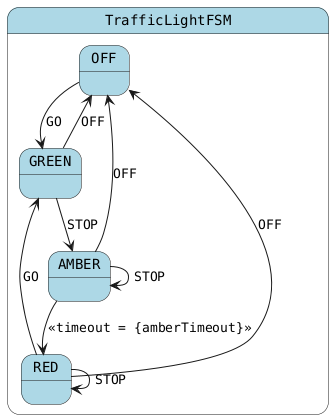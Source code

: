 @startuml
skinparam StateFontName Helvetica
skinparam defaultFontName Monospaced
skinparam state {
    BackgroundColor LightBlue
}
state TrafficLightFSM {
OFF --> GREEN : GO
RED --> GREEN : GO
RED --> RED : STOP
RED --> OFF : OFF
AMBER --> RED : <<timeout = {amberTimeout}>>
AMBER --> AMBER : STOP
AMBER --> OFF : OFF
GREEN --> AMBER : STOP
GREEN --> OFF : OFF
}
@enduml
